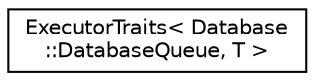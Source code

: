 digraph "Graphical Class Hierarchy"
{
 // LATEX_PDF_SIZE
  edge [fontname="Helvetica",fontsize="10",labelfontname="Helvetica",labelfontsize="10"];
  node [fontname="Helvetica",fontsize="10",shape=record];
  rankdir="LR";
  Node0 [label="ExecutorTraits\< Database\l::DatabaseQueue, T \>",height=0.2,width=0.4,color="black", fillcolor="white", style="filled",URL="$struct_executor_traits_3_01_database_1_1_database_queue_00_01_t_01_4.html",tooltip=" "];
}
